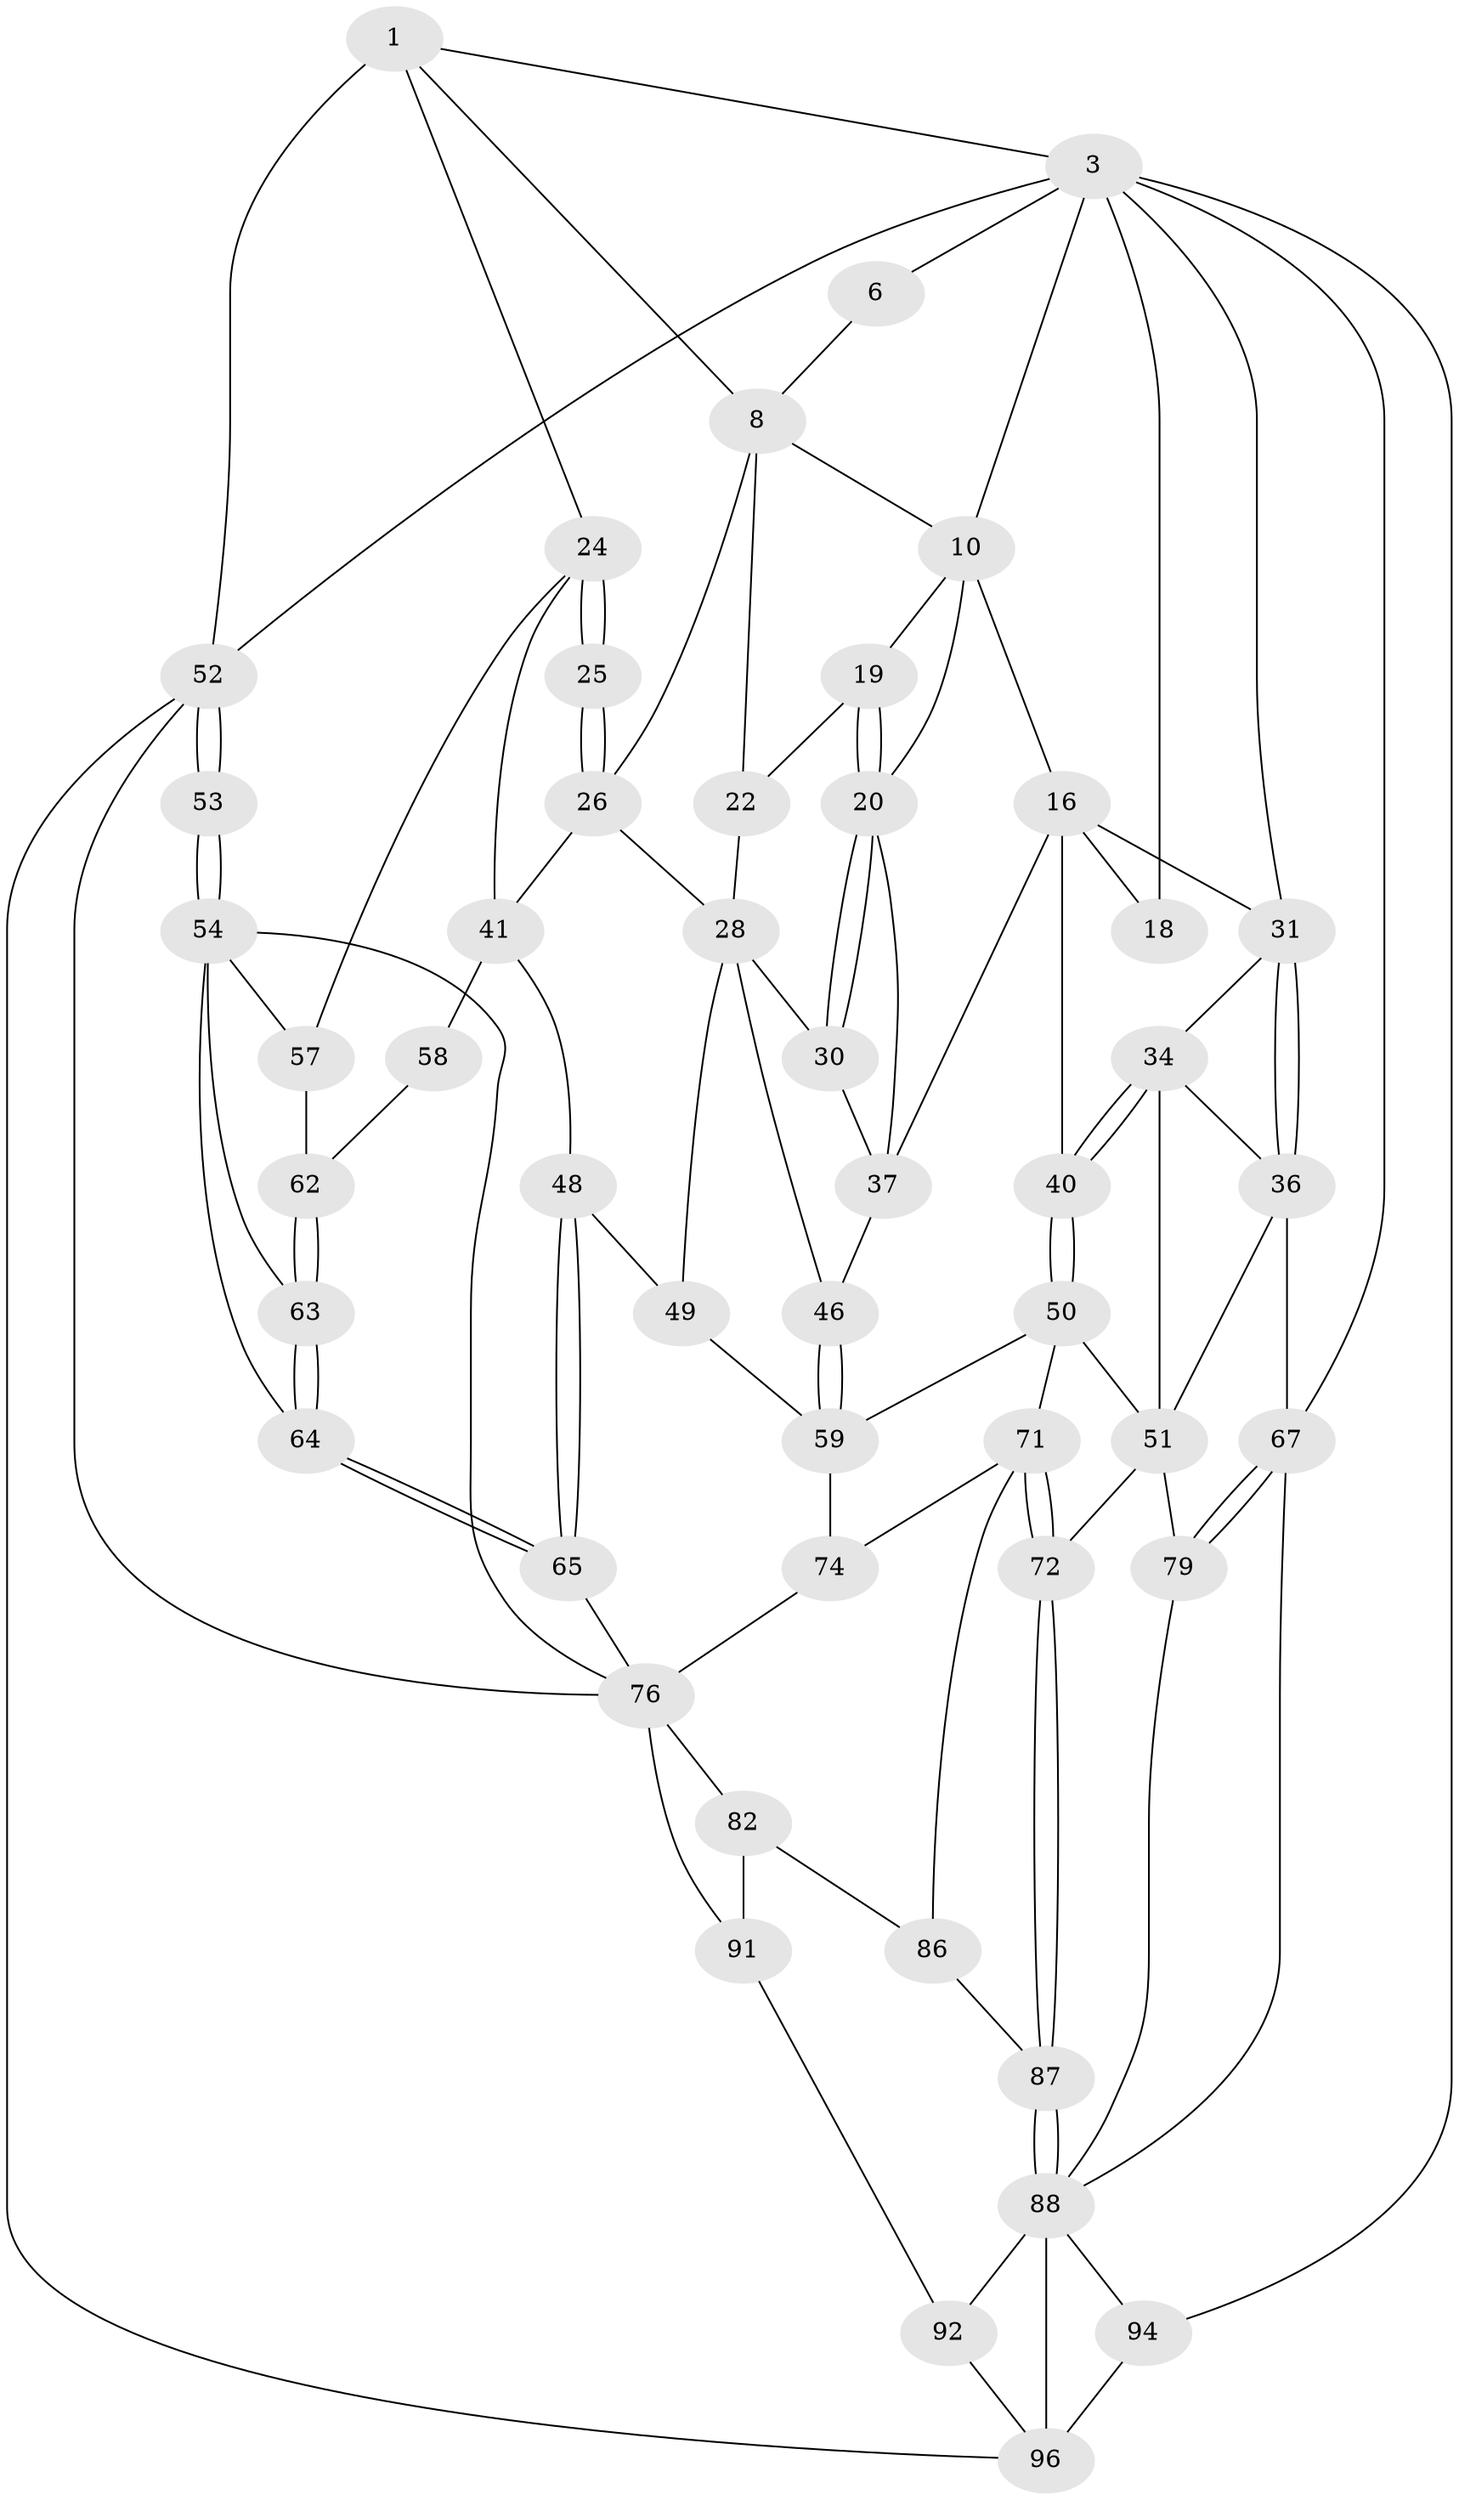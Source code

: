 // original degree distribution, {3: 0.04, 5: 0.54, 4: 0.2, 6: 0.22}
// Generated by graph-tools (version 1.1) at 2025/27/03/15/25 16:27:59]
// undirected, 50 vertices, 110 edges
graph export_dot {
graph [start="1"]
  node [color=gray90,style=filled];
  1 [pos="+0.8758368412615006+0",super="+7+2"];
  3 [pos="+0+0",super="+69+4"];
  6 [pos="+0.6549182228060495+0",super="+9"];
  8 [pos="+0.6952336525052789+0.14944723163604182",super="+13"];
  10 [pos="+0.2507687861326916+0",super="+15+11"];
  16 [pos="+0.16297057220404015+0.2763600957911774",super="+17+38"];
  18 [pos="+0.139559327133465+0.22685683772739748"];
  19 [pos="+0.5080585218084086+0.17540709809308977"];
  20 [pos="+0.46483519145655705+0.22420255167797526",super="+21"];
  22 [pos="+0.5866364774053219+0.18013889724531634"];
  24 [pos="+1+0.21966198367300857",super="+43"];
  25 [pos="+0.9162307312020216+0.28312490217727526"];
  26 [pos="+0.7387115920377604+0.2568986415029928",super="+27"];
  28 [pos="+0.6382531949588071+0.3594676437986409",super="+45+29"];
  30 [pos="+0.5673780058229355+0.365171903952558"];
  31 [pos="+0+0",super="+32"];
  34 [pos="+0+0.3329749101984925",super="+35"];
  36 [pos="+0+0.3881661210185475",super="+66"];
  37 [pos="+0.36251047691786636+0.3230182860093539",super="+39"];
  40 [pos="+0.209930153774241+0.4295012287915434"];
  41 [pos="+0.7137495296476205+0.438359010100186",super="+42+47"];
  46 [pos="+0.48319653653959754+0.4508543324692345"];
  48 [pos="+0.7393935314544835+0.5455923572555936"];
  49 [pos="+0.6289425420001483+0.5537365718921388"];
  50 [pos="+0.2080255327142249+0.4473504262094576",super="+60"];
  51 [pos="+0.2061172135080627+0.44994518212651474",super="+70"];
  52 [pos="+1+1",super="+100"];
  53 [pos="+1+1"];
  54 [pos="+1+0.9573165073439893",super="+83+55"];
  57 [pos="+1+0.3646890893939948"];
  58 [pos="+0.7990726144712029+0.5136960728815388"];
  59 [pos="+0.4775959148842736+0.4608588779301602",super="+61"];
  62 [pos="+0.917608705480998+0.5501769615616267"];
  63 [pos="+0.8708314426257627+0.6806399007525124",super="+78"];
  64 [pos="+0.8655197367675638+0.6830099513165038"];
  65 [pos="+0.7645128936760756+0.6407263676597816"];
  67 [pos="+0+0.7521385020390883",super="+68"];
  71 [pos="+0.39663815112289236+0.595265942845438",super="+75"];
  72 [pos="+0.272589420170788+0.7057106194526629"];
  74 [pos="+0.5217034379815532+0.6699657520442434"];
  76 [pos="+0.749994374500028+0.6568180967926742",super="+77+80"];
  79 [pos="+0.007157520884115831+0.7097209983291051"];
  82 [pos="+0.6563422558214349+0.7799073631094132",super="+85"];
  86 [pos="+0.5041729616293643+0.7612812336003121"];
  87 [pos="+0.2852559615278032+0.7681250122007034"];
  88 [pos="+0.2798339669541726+0.7798053208991668",super="+93+89"];
  91 [pos="+0.52537991843489+0.8412390565303933"];
  92 [pos="+0.48673450423210307+0.8778706386607316"];
  94 [pos="+0.01738927545005498+1"];
  96 [pos="+0.37827363753913945+1",super="+99+97"];
  1 -- 8;
  1 -- 24;
  1 -- 3;
  1 -- 52;
  3 -- 31;
  3 -- 52;
  3 -- 94;
  3 -- 10;
  3 -- 18;
  3 -- 6;
  3 -- 67;
  6 -- 8;
  8 -- 26;
  8 -- 22;
  8 -- 10;
  10 -- 16;
  10 -- 20;
  10 -- 19;
  16 -- 18;
  16 -- 40;
  16 -- 37;
  16 -- 31;
  19 -- 20;
  19 -- 20;
  19 -- 22;
  20 -- 30;
  20 -- 30;
  20 -- 37;
  22 -- 28;
  24 -- 25;
  24 -- 25;
  24 -- 57;
  24 -- 41;
  25 -- 26;
  25 -- 26;
  26 -- 41;
  26 -- 28;
  28 -- 49;
  28 -- 46;
  28 -- 30;
  30 -- 37;
  31 -- 36;
  31 -- 36;
  31 -- 34;
  34 -- 40;
  34 -- 40;
  34 -- 51;
  34 -- 36;
  36 -- 67;
  36 -- 51;
  37 -- 46;
  40 -- 50;
  40 -- 50;
  41 -- 58 [weight=2];
  41 -- 48;
  46 -- 59;
  46 -- 59;
  48 -- 49;
  48 -- 65;
  48 -- 65;
  49 -- 59;
  50 -- 51;
  50 -- 59;
  50 -- 71;
  51 -- 72;
  51 -- 79;
  52 -- 53;
  52 -- 53;
  52 -- 96;
  52 -- 76;
  53 -- 54 [weight=2];
  53 -- 54;
  54 -- 64;
  54 -- 76;
  54 -- 57;
  54 -- 63 [weight=2];
  57 -- 62;
  58 -- 62;
  59 -- 74;
  62 -- 63;
  62 -- 63;
  63 -- 64;
  63 -- 64;
  64 -- 65;
  64 -- 65;
  65 -- 76;
  67 -- 79;
  67 -- 79;
  67 -- 88;
  71 -- 72;
  71 -- 72;
  71 -- 74;
  71 -- 86;
  72 -- 87;
  72 -- 87;
  74 -- 76;
  76 -- 82 [weight=2];
  76 -- 91;
  79 -- 88;
  82 -- 91;
  82 -- 86;
  86 -- 87;
  87 -- 88;
  87 -- 88;
  88 -- 92;
  88 -- 96 [weight=2];
  88 -- 94;
  91 -- 92;
  92 -- 96;
  94 -- 96;
}

